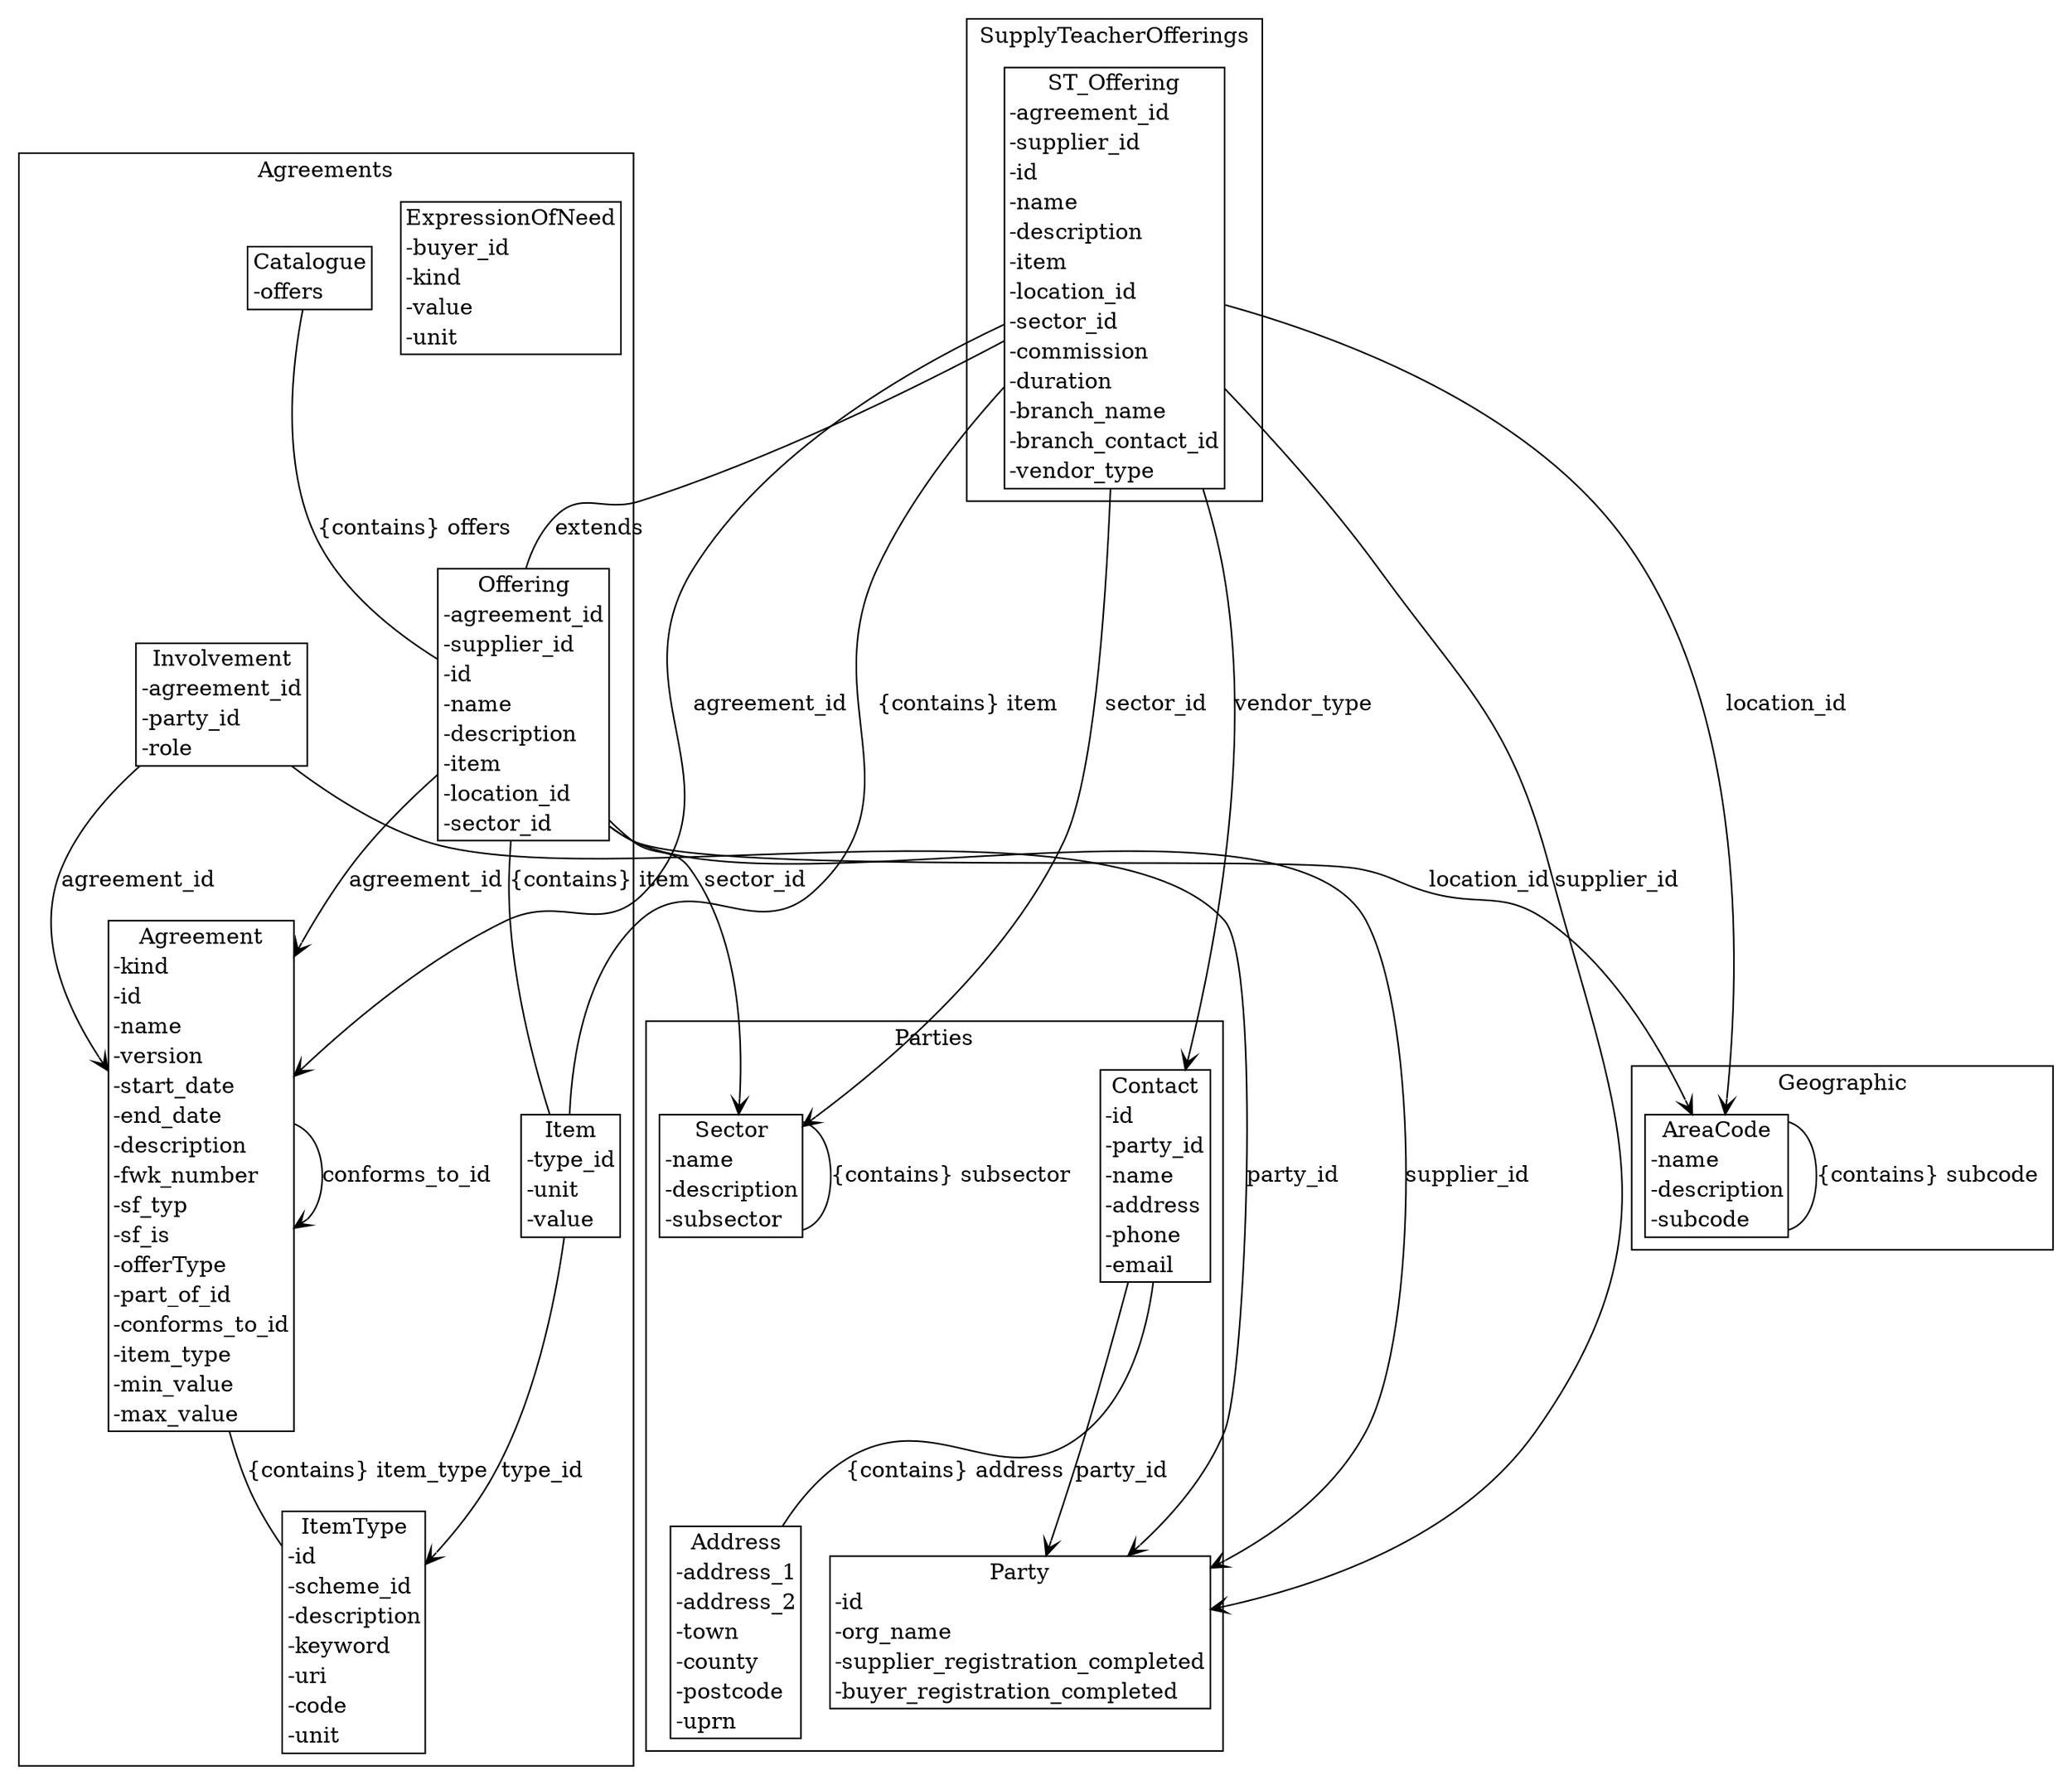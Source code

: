 strict digraph {
subgraph cluster_Agreements {
node [shape=plaintext margin=0];
label=Agreements;
"ItemType" [label=<<table BORDER="1" CELLBORDER="0" CELLSPACING="0"><TH><TD>ItemType</TD></TH><TR><TD ALIGN="LEFT">-id</TD></TR><TR><TD ALIGN="LEFT">-scheme_id</TD></TR><TR><TD ALIGN="LEFT">-description</TD></TR><TR><TD ALIGN="LEFT">-keyword</TD></TR><TR><TD ALIGN="LEFT">-uri</TD></TR><TR><TD ALIGN="LEFT">-code</TD></TR><TR><TD ALIGN="LEFT">-unit</TD></TR></table>>];
"ExpressionOfNeed" [label=<<table BORDER="1" CELLBORDER="0" CELLSPACING="0"><TH><TD>ExpressionOfNeed</TD></TH><TR><TD ALIGN="LEFT">-buyer_id</TD></TR><TR><TD ALIGN="LEFT">-kind</TD></TR><TR><TD ALIGN="LEFT">-value</TD></TR><TR><TD ALIGN="LEFT">-unit</TD></TR></table>>];
"Agreement" [label=<<table BORDER="1" CELLBORDER="0" CELLSPACING="0"><TH><TD>Agreement</TD></TH><TR><TD ALIGN="LEFT">-kind</TD></TR><TR><TD ALIGN="LEFT">-id</TD></TR><TR><TD ALIGN="LEFT">-name</TD></TR><TR><TD ALIGN="LEFT">-version</TD></TR><TR><TD ALIGN="LEFT">-start_date</TD></TR><TR><TD ALIGN="LEFT">-end_date</TD></TR><TR><TD ALIGN="LEFT">-description</TD></TR><TR><TD ALIGN="LEFT">-fwk_number</TD></TR><TR><TD ALIGN="LEFT">-sf_typ</TD></TR><TR><TD ALIGN="LEFT">-sf_is</TD></TR><TR><TD ALIGN="LEFT">-offerType</TD></TR><TR><TD ALIGN="LEFT">-part_of_id</TD></TR><TR><TD ALIGN="LEFT">-conforms_to_id</TD></TR><TR><TD ALIGN="LEFT">-item_type</TD></TR><TR><TD ALIGN="LEFT">-min_value</TD></TR><TR><TD ALIGN="LEFT">-max_value</TD></TR></table>>];
"Item" [label=<<table BORDER="1" CELLBORDER="0" CELLSPACING="0"><TH><TD>Item</TD></TH><TR><TD ALIGN="LEFT">-type_id</TD></TR><TR><TD ALIGN="LEFT">-unit</TD></TR><TR><TD ALIGN="LEFT">-value</TD></TR></table>>];
"Offering" [label=<<table BORDER="1" CELLBORDER="0" CELLSPACING="0"><TH><TD>Offering</TD></TH><TR><TD ALIGN="LEFT">-agreement_id</TD></TR><TR><TD ALIGN="LEFT">-supplier_id</TD></TR><TR><TD ALIGN="LEFT">-id</TD></TR><TR><TD ALIGN="LEFT">-name</TD></TR><TR><TD ALIGN="LEFT">-description</TD></TR><TR><TD ALIGN="LEFT">-item</TD></TR><TR><TD ALIGN="LEFT">-location_id</TD></TR><TR><TD ALIGN="LEFT">-sector_id</TD></TR></table>>];
"Catalogue" [label=<<table BORDER="1" CELLBORDER="0" CELLSPACING="0"><TH><TD>Catalogue</TD></TH><TR><TD ALIGN="LEFT">-offers</TD></TR></table>>];
"Involvement" [label=<<table BORDER="1" CELLBORDER="0" CELLSPACING="0"><TH><TD>Involvement</TD></TH><TR><TD ALIGN="LEFT">-agreement_id</TD></TR><TR><TD ALIGN="LEFT">-party_id</TD></TR><TR><TD ALIGN="LEFT">-role</TD></TR></table>>];
}
subgraph cluster_Parties {
node [shape=plaintext margin=0];
label=Parties;
"Party" [label=<<table BORDER="1" CELLBORDER="0" CELLSPACING="0"><TH><TD>Party</TD></TH><TR><TD ALIGN="LEFT">-id</TD></TR><TR><TD ALIGN="LEFT">-org_name</TD></TR><TR><TD ALIGN="LEFT">-supplier_registration_completed</TD></TR><TR><TD ALIGN="LEFT">-buyer_registration_completed</TD></TR></table>>];
"Address" [label=<<table BORDER="1" CELLBORDER="0" CELLSPACING="0"><TH><TD>Address</TD></TH><TR><TD ALIGN="LEFT">-address_1</TD></TR><TR><TD ALIGN="LEFT">-address_2</TD></TR><TR><TD ALIGN="LEFT">-town</TD></TR><TR><TD ALIGN="LEFT">-county</TD></TR><TR><TD ALIGN="LEFT">-postcode</TD></TR><TR><TD ALIGN="LEFT">-uprn</TD></TR></table>>];
"Contact" [label=<<table BORDER="1" CELLBORDER="0" CELLSPACING="0"><TH><TD>Contact</TD></TH><TR><TD ALIGN="LEFT">-id</TD></TR><TR><TD ALIGN="LEFT">-party_id</TD></TR><TR><TD ALIGN="LEFT">-name</TD></TR><TR><TD ALIGN="LEFT">-address</TD></TR><TR><TD ALIGN="LEFT">-phone</TD></TR><TR><TD ALIGN="LEFT">-email</TD></TR></table>>];
"Sector" [label=<<table BORDER="1" CELLBORDER="0" CELLSPACING="0"><TH><TD>Sector</TD></TH><TR><TD ALIGN="LEFT">-name</TD></TR><TR><TD ALIGN="LEFT">-description</TD></TR><TR><TD ALIGN="LEFT">-subsector</TD></TR></table>>];
}
subgraph cluster_Geographic {
node [shape=plaintext margin=0];
label=Geographic;
"AreaCode" [label=<<table BORDER="1" CELLBORDER="0" CELLSPACING="0"><TH><TD>AreaCode</TD></TH><TR><TD ALIGN="LEFT">-name</TD></TR><TR><TD ALIGN="LEFT">-description</TD></TR><TR><TD ALIGN="LEFT">-subcode</TD></TR></table>>];
}
subgraph cluster_SupplyTeacherOfferings {
node [shape=plaintext margin=0];
label=SupplyTeacherOfferings;
"ST_Offering" [label=<<table BORDER="1" CELLBORDER="0" CELLSPACING="0"><TH><TD>ST_Offering</TD></TH><TR><TD ALIGN="LEFT">-agreement_id</TD></TR><TR><TD ALIGN="LEFT">-supplier_id</TD></TR><TR><TD ALIGN="LEFT">-id</TD></TR><TR><TD ALIGN="LEFT">-name</TD></TR><TR><TD ALIGN="LEFT">-description</TD></TR><TR><TD ALIGN="LEFT">-item</TD></TR><TR><TD ALIGN="LEFT">-location_id</TD></TR><TR><TD ALIGN="LEFT">-sector_id</TD></TR><TR><TD ALIGN="LEFT">-commission</TD></TR><TR><TD ALIGN="LEFT">-duration</TD></TR><TR><TD ALIGN="LEFT">-branch_name</TD></TR><TR><TD ALIGN="LEFT">-branch_contact_id</TD></TR><TR><TD ALIGN="LEFT">-vendor_type</TD></TR></table>>];
}
"Agreement" -> "Agreement" [label="part_of_id" arrowhead = "open" arrowtail = "none" ];
"Agreement" -> "Agreement" [label="conforms_to_id" arrowhead = "open" arrowtail = "none" ];
"Agreement" -> "ItemType" [label="{contains} item_type" arrowhead = "none" arrowtail = "diamond" ];
"Item" -> "ItemType" [label="type_id" arrowhead = "open" arrowtail = "none" ];
"Offering" -> "Agreement" [label="agreement_id" arrowhead = "open" arrowtail = "none" ];
"Offering" -> "Party" [label="supplier_id" arrowhead = "open" arrowtail = "none" ];
"Offering" -> "Item" [label="{contains} item" arrowhead = "none" arrowtail = "diamond" ];
"Offering" -> "AreaCode" [label="location_id" arrowhead = "open" arrowtail = "none" ];
"Offering" -> "Sector" [label="sector_id" arrowhead = "open" arrowtail = "none" ];
"Catalogue" -> "Offering" [label="{contains} offers" arrowhead = "none" arrowtail = "diamond" ];
"Involvement" -> "Agreement" [label="agreement_id" arrowhead = "open" arrowtail = "none" ];
"Involvement" -> "Party" [label="party_id" arrowhead = "open" arrowtail = "none" ];
"Contact" -> "Party" [label="party_id" arrowhead = "open" arrowtail = "none" ];
"Contact" -> "Address" [label="{contains} address" arrowhead = "none" arrowtail = "diamond" ];
"Sector" -> "Sector" [label="{contains} subsector" arrowhead = "none" arrowtail = "diamond" ];
"AreaCode" -> "AreaCode" [label="{contains} subcode" arrowhead = "none" arrowtail = "diamond" ];
"ST_Offering" -> "Offering" [label="extends" arrowhead = "none" arrowtail = "normal" ];
"ST_Offering" -> "Agreement" [label="agreement_id" arrowhead = "open" arrowtail = "none" ];
"ST_Offering" -> "Party" [label="supplier_id" arrowhead = "open" arrowtail = "none" ];
"ST_Offering" -> "Item" [label="{contains} item" arrowhead = "none" arrowtail = "diamond" ];
"ST_Offering" -> "AreaCode" [label="location_id" arrowhead = "open" arrowtail = "none" ];
"ST_Offering" -> "Sector" [label="sector_id" arrowhead = "open" arrowtail = "none" ];
"ST_Offering" -> "Contact" [label="branch_contact_id" arrowhead = "open" arrowtail = "none" ];
"ST_Offering" -> "Contact" [label="vendor_type" arrowhead = "open" arrowtail = "none" ];
}
